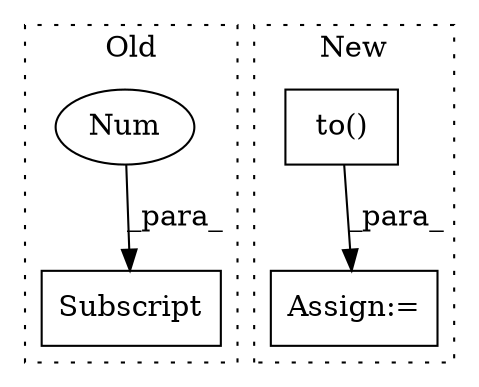 digraph G {
subgraph cluster0 {
1 [label="Subscript" a="63" s="1673,0" l="11,0" shape="box"];
4 [label="Num" a="76" s="1682" l="1" shape="ellipse"];
label = "Old";
style="dotted";
}
subgraph cluster1 {
2 [label="to()" a="75" s="2049,2086" l="21,1" shape="box"];
3 [label="Assign:=" a="68" s="2045" l="4" shape="box"];
label = "New";
style="dotted";
}
2 -> 3 [label="_para_"];
4 -> 1 [label="_para_"];
}